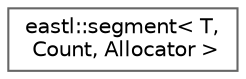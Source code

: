 digraph "类继承关系图"
{
 // LATEX_PDF_SIZE
  bgcolor="transparent";
  edge [fontname=Helvetica,fontsize=10,labelfontname=Helvetica,labelfontsize=10];
  node [fontname=Helvetica,fontsize=10,shape=box,height=0.2,width=0.4];
  rankdir="LR";
  Node0 [id="Node000000",label="eastl::segment\< T,\l Count, Allocator \>",height=0.2,width=0.4,color="grey40", fillcolor="white", style="filled",URL="$classeastl_1_1segment.html",tooltip=" "];
}
